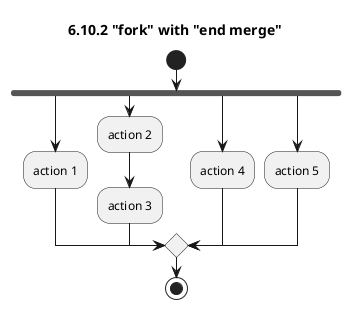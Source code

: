 @startuml
title 6.10.2 "fork" with "end merge"
start
fork
    :action 1;
fork again
    :action 2;
    :action 3;
fork again
    :action 4;
fork again
    :action 5;
' end fork
end merge
stop
@enduml